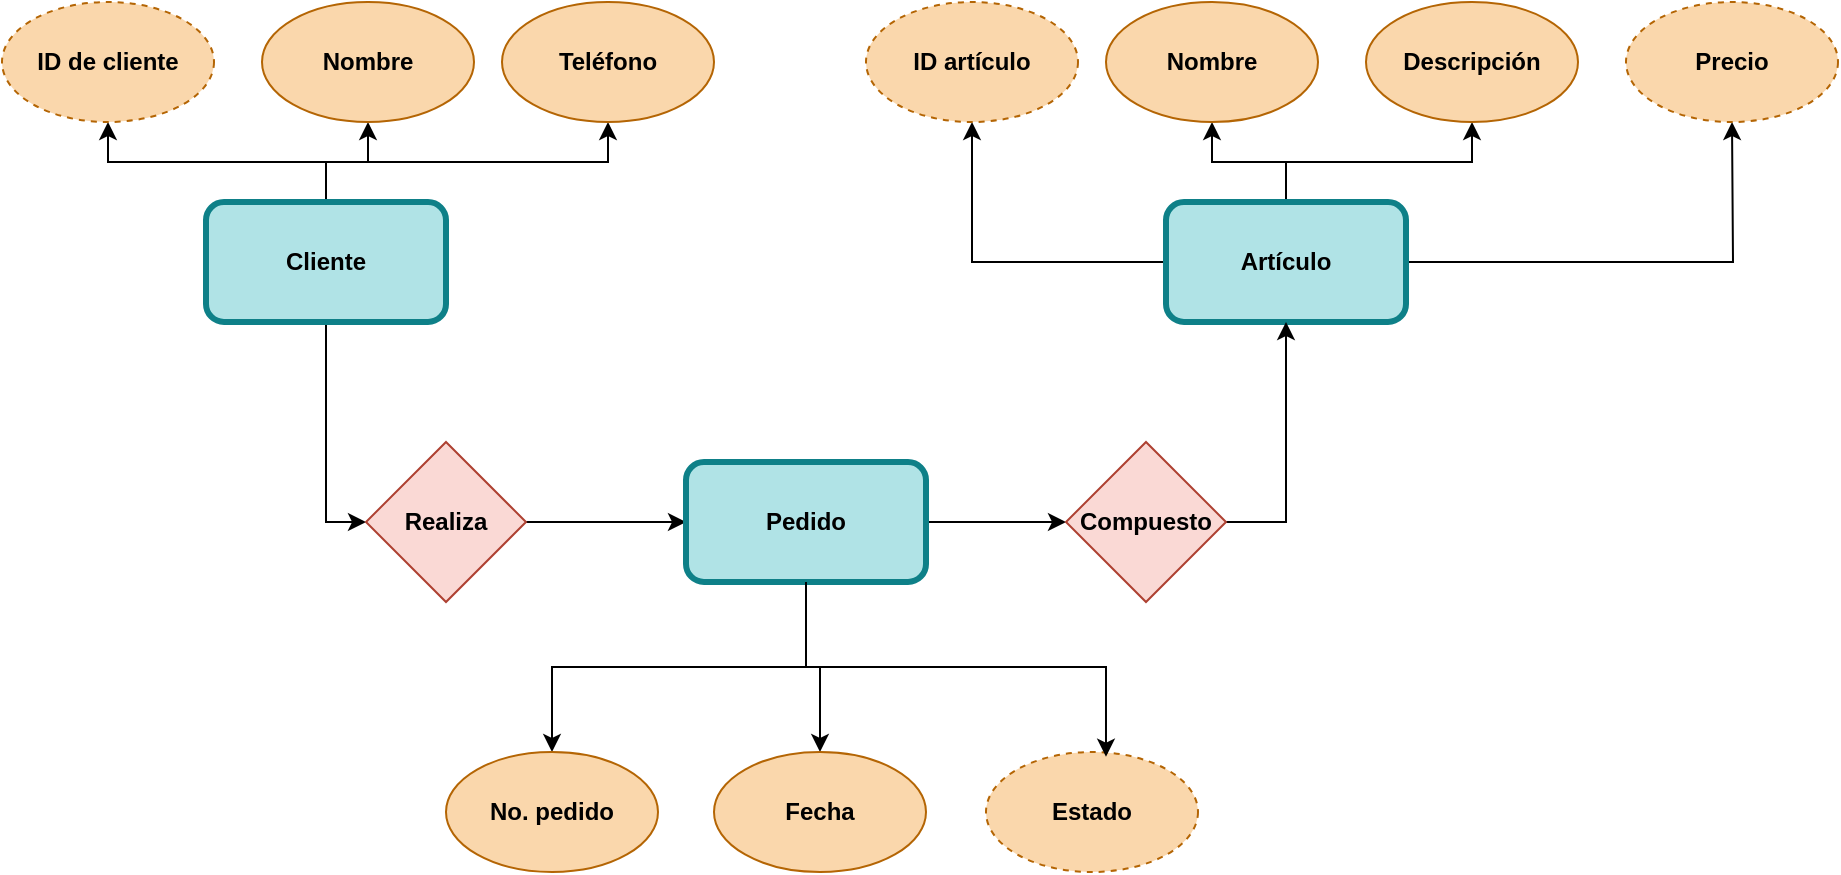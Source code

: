 <mxfile version="24.0.4" type="device">
  <diagram name="Página-1" id="v0t1pezx_63o-qElmrxv">
    <mxGraphModel dx="753" dy="463" grid="1" gridSize="10" guides="1" tooltips="1" connect="1" arrows="1" fold="1" page="1" pageScale="1" pageWidth="827" pageHeight="1169" math="0" shadow="0">
      <root>
        <mxCell id="0" />
        <mxCell id="1" parent="0" />
        <mxCell id="5C_8sNVrxyBzfHekY_Tv-9" style="edgeStyle=orthogonalEdgeStyle;rounded=0;orthogonalLoop=1;jettySize=auto;html=1;exitX=0.5;exitY=1;exitDx=0;exitDy=0;entryX=0;entryY=0.5;entryDx=0;entryDy=0;" edge="1" parent="1" source="5C_8sNVrxyBzfHekY_Tv-1" target="5C_8sNVrxyBzfHekY_Tv-3">
          <mxGeometry relative="1" as="geometry" />
        </mxCell>
        <mxCell id="5C_8sNVrxyBzfHekY_Tv-23" style="edgeStyle=orthogonalEdgeStyle;rounded=0;orthogonalLoop=1;jettySize=auto;html=1;exitX=0.5;exitY=0;exitDx=0;exitDy=0;entryX=0.5;entryY=1;entryDx=0;entryDy=0;" edge="1" parent="1" source="5C_8sNVrxyBzfHekY_Tv-1" target="5C_8sNVrxyBzfHekY_Tv-13">
          <mxGeometry relative="1" as="geometry" />
        </mxCell>
        <mxCell id="5C_8sNVrxyBzfHekY_Tv-24" style="edgeStyle=orthogonalEdgeStyle;rounded=0;orthogonalLoop=1;jettySize=auto;html=1;exitX=0.5;exitY=0;exitDx=0;exitDy=0;entryX=0.5;entryY=1;entryDx=0;entryDy=0;" edge="1" parent="1" source="5C_8sNVrxyBzfHekY_Tv-1" target="5C_8sNVrxyBzfHekY_Tv-14">
          <mxGeometry relative="1" as="geometry" />
        </mxCell>
        <mxCell id="5C_8sNVrxyBzfHekY_Tv-25" style="edgeStyle=orthogonalEdgeStyle;rounded=0;orthogonalLoop=1;jettySize=auto;html=1;exitX=0.5;exitY=0;exitDx=0;exitDy=0;entryX=0.5;entryY=1;entryDx=0;entryDy=0;" edge="1" parent="1" source="5C_8sNVrxyBzfHekY_Tv-1" target="5C_8sNVrxyBzfHekY_Tv-15">
          <mxGeometry relative="1" as="geometry" />
        </mxCell>
        <mxCell id="5C_8sNVrxyBzfHekY_Tv-1" value="Cliente" style="rounded=1;whiteSpace=wrap;html=1;fillColor=#b0e3e6;strokeWidth=3;fontStyle=1;strokeColor=#0e8088;" vertex="1" parent="1">
          <mxGeometry x="180" y="280" width="120" height="60" as="geometry" />
        </mxCell>
        <mxCell id="5C_8sNVrxyBzfHekY_Tv-29" style="edgeStyle=orthogonalEdgeStyle;rounded=0;orthogonalLoop=1;jettySize=auto;html=1;exitX=0.5;exitY=0;exitDx=0;exitDy=0;entryX=0.5;entryY=1;entryDx=0;entryDy=0;" edge="1" parent="1" source="5C_8sNVrxyBzfHekY_Tv-2" target="5C_8sNVrxyBzfHekY_Tv-20">
          <mxGeometry relative="1" as="geometry" />
        </mxCell>
        <mxCell id="5C_8sNVrxyBzfHekY_Tv-30" style="edgeStyle=orthogonalEdgeStyle;rounded=0;orthogonalLoop=1;jettySize=auto;html=1;exitX=0.5;exitY=0;exitDx=0;exitDy=0;entryX=0.5;entryY=1;entryDx=0;entryDy=0;" edge="1" parent="1" source="5C_8sNVrxyBzfHekY_Tv-2" target="5C_8sNVrxyBzfHekY_Tv-21">
          <mxGeometry relative="1" as="geometry" />
        </mxCell>
        <mxCell id="5C_8sNVrxyBzfHekY_Tv-32" style="edgeStyle=orthogonalEdgeStyle;rounded=0;orthogonalLoop=1;jettySize=auto;html=1;entryX=0.5;entryY=1;entryDx=0;entryDy=0;" edge="1" parent="1" source="5C_8sNVrxyBzfHekY_Tv-2" target="5C_8sNVrxyBzfHekY_Tv-19">
          <mxGeometry relative="1" as="geometry" />
        </mxCell>
        <mxCell id="5C_8sNVrxyBzfHekY_Tv-34" style="edgeStyle=orthogonalEdgeStyle;rounded=0;orthogonalLoop=1;jettySize=auto;html=1;entryX=0.5;entryY=1;entryDx=0;entryDy=0;" edge="1" parent="1" source="5C_8sNVrxyBzfHekY_Tv-2">
          <mxGeometry relative="1" as="geometry">
            <mxPoint x="943" y="240" as="targetPoint" />
          </mxGeometry>
        </mxCell>
        <mxCell id="5C_8sNVrxyBzfHekY_Tv-2" value="Artículo" style="rounded=1;whiteSpace=wrap;html=1;fillColor=#b0e3e6;strokeWidth=3;fontStyle=1;strokeColor=#0e8088;" vertex="1" parent="1">
          <mxGeometry x="660" y="280" width="120" height="60" as="geometry" />
        </mxCell>
        <mxCell id="5C_8sNVrxyBzfHekY_Tv-11" style="edgeStyle=orthogonalEdgeStyle;rounded=0;orthogonalLoop=1;jettySize=auto;html=1;exitX=1;exitY=0.5;exitDx=0;exitDy=0;entryX=0;entryY=0.5;entryDx=0;entryDy=0;" edge="1" parent="1" source="5C_8sNVrxyBzfHekY_Tv-3" target="5C_8sNVrxyBzfHekY_Tv-7">
          <mxGeometry relative="1" as="geometry" />
        </mxCell>
        <mxCell id="5C_8sNVrxyBzfHekY_Tv-3" value="Realiza" style="rhombus;whiteSpace=wrap;html=1;fillColor=#fad9d5;strokeColor=#ae4132;fontStyle=1" vertex="1" parent="1">
          <mxGeometry x="260" y="400" width="80" height="80" as="geometry" />
        </mxCell>
        <mxCell id="5C_8sNVrxyBzfHekY_Tv-12" style="edgeStyle=orthogonalEdgeStyle;rounded=0;orthogonalLoop=1;jettySize=auto;html=1;entryX=0;entryY=0.5;entryDx=0;entryDy=0;" edge="1" parent="1" source="5C_8sNVrxyBzfHekY_Tv-7" target="5C_8sNVrxyBzfHekY_Tv-8">
          <mxGeometry relative="1" as="geometry" />
        </mxCell>
        <mxCell id="5C_8sNVrxyBzfHekY_Tv-26" style="edgeStyle=orthogonalEdgeStyle;rounded=0;orthogonalLoop=1;jettySize=auto;html=1;exitX=0.5;exitY=1;exitDx=0;exitDy=0;" edge="1" parent="1" source="5C_8sNVrxyBzfHekY_Tv-7" target="5C_8sNVrxyBzfHekY_Tv-17">
          <mxGeometry relative="1" as="geometry" />
        </mxCell>
        <mxCell id="5C_8sNVrxyBzfHekY_Tv-27" style="edgeStyle=orthogonalEdgeStyle;rounded=0;orthogonalLoop=1;jettySize=auto;html=1;exitX=0.5;exitY=1;exitDx=0;exitDy=0;entryX=0.5;entryY=0;entryDx=0;entryDy=0;" edge="1" parent="1" source="5C_8sNVrxyBzfHekY_Tv-7" target="5C_8sNVrxyBzfHekY_Tv-16">
          <mxGeometry relative="1" as="geometry" />
        </mxCell>
        <mxCell id="5C_8sNVrxyBzfHekY_Tv-7" value="Pedido" style="rounded=1;whiteSpace=wrap;html=1;fillColor=#b0e3e6;strokeWidth=3;fontStyle=1;strokeColor=#0e8088;" vertex="1" parent="1">
          <mxGeometry x="420" y="410" width="120" height="60" as="geometry" />
        </mxCell>
        <mxCell id="5C_8sNVrxyBzfHekY_Tv-10" style="edgeStyle=orthogonalEdgeStyle;rounded=0;orthogonalLoop=1;jettySize=auto;html=1;exitX=1;exitY=0.5;exitDx=0;exitDy=0;entryX=0.5;entryY=1;entryDx=0;entryDy=0;" edge="1" parent="1" source="5C_8sNVrxyBzfHekY_Tv-8" target="5C_8sNVrxyBzfHekY_Tv-2">
          <mxGeometry relative="1" as="geometry" />
        </mxCell>
        <mxCell id="5C_8sNVrxyBzfHekY_Tv-8" value="Compuesto" style="rhombus;whiteSpace=wrap;html=1;fillColor=#fad9d5;strokeColor=#ae4132;fontStyle=1" vertex="1" parent="1">
          <mxGeometry x="610" y="400" width="80" height="80" as="geometry" />
        </mxCell>
        <mxCell id="5C_8sNVrxyBzfHekY_Tv-13" value="ID de cliente" style="ellipse;whiteSpace=wrap;html=1;fillColor=#fad7ac;strokeColor=#b46504;fontStyle=1;dashed=1;" vertex="1" parent="1">
          <mxGeometry x="78" y="180" width="106" height="60" as="geometry" />
        </mxCell>
        <mxCell id="5C_8sNVrxyBzfHekY_Tv-14" value="Nombre" style="ellipse;whiteSpace=wrap;html=1;fillColor=#fad7ac;strokeColor=#b46504;fontStyle=1" vertex="1" parent="1">
          <mxGeometry x="208" y="180" width="106" height="60" as="geometry" />
        </mxCell>
        <mxCell id="5C_8sNVrxyBzfHekY_Tv-15" value="Teléfono" style="ellipse;whiteSpace=wrap;html=1;fillColor=#fad7ac;strokeColor=#b46504;fontStyle=1" vertex="1" parent="1">
          <mxGeometry x="328" y="180" width="106" height="60" as="geometry" />
        </mxCell>
        <mxCell id="5C_8sNVrxyBzfHekY_Tv-16" value="No. pedido" style="ellipse;whiteSpace=wrap;html=1;fillColor=#fad7ac;strokeColor=#b46504;fontStyle=1" vertex="1" parent="1">
          <mxGeometry x="300" y="555" width="106" height="60" as="geometry" />
        </mxCell>
        <mxCell id="5C_8sNVrxyBzfHekY_Tv-17" value="Fecha" style="ellipse;whiteSpace=wrap;html=1;fillColor=#fad7ac;strokeColor=#b46504;fontStyle=1" vertex="1" parent="1">
          <mxGeometry x="434" y="555" width="106" height="60" as="geometry" />
        </mxCell>
        <mxCell id="5C_8sNVrxyBzfHekY_Tv-18" value="Estado" style="ellipse;whiteSpace=wrap;html=1;fillColor=#fad7ac;strokeColor=#b46504;fontStyle=1;dashed=1;" vertex="1" parent="1">
          <mxGeometry x="570" y="555" width="106" height="60" as="geometry" />
        </mxCell>
        <mxCell id="5C_8sNVrxyBzfHekY_Tv-19" value="ID artículo" style="ellipse;whiteSpace=wrap;html=1;fillColor=#fad7ac;strokeColor=#b46504;fontStyle=1;dashed=1;" vertex="1" parent="1">
          <mxGeometry x="510" y="180" width="106" height="60" as="geometry" />
        </mxCell>
        <mxCell id="5C_8sNVrxyBzfHekY_Tv-20" value="Nombre" style="ellipse;whiteSpace=wrap;html=1;fillColor=#fad7ac;strokeColor=#b46504;fontStyle=1" vertex="1" parent="1">
          <mxGeometry x="630" y="180" width="106" height="60" as="geometry" />
        </mxCell>
        <mxCell id="5C_8sNVrxyBzfHekY_Tv-21" value="Descripción" style="ellipse;whiteSpace=wrap;html=1;fillColor=#fad7ac;strokeColor=#b46504;fontStyle=1" vertex="1" parent="1">
          <mxGeometry x="760" y="180" width="106" height="60" as="geometry" />
        </mxCell>
        <mxCell id="5C_8sNVrxyBzfHekY_Tv-28" style="edgeStyle=orthogonalEdgeStyle;rounded=0;orthogonalLoop=1;jettySize=auto;html=1;exitX=0.5;exitY=1;exitDx=0;exitDy=0;entryX=0.566;entryY=0.039;entryDx=0;entryDy=0;entryPerimeter=0;" edge="1" parent="1" source="5C_8sNVrxyBzfHekY_Tv-7" target="5C_8sNVrxyBzfHekY_Tv-18">
          <mxGeometry relative="1" as="geometry" />
        </mxCell>
        <mxCell id="5C_8sNVrxyBzfHekY_Tv-35" value="Precio" style="ellipse;whiteSpace=wrap;html=1;fillColor=#fad7ac;strokeColor=#b46504;fontStyle=1;dashed=1;" vertex="1" parent="1">
          <mxGeometry x="890" y="180" width="106" height="60" as="geometry" />
        </mxCell>
      </root>
    </mxGraphModel>
  </diagram>
</mxfile>
